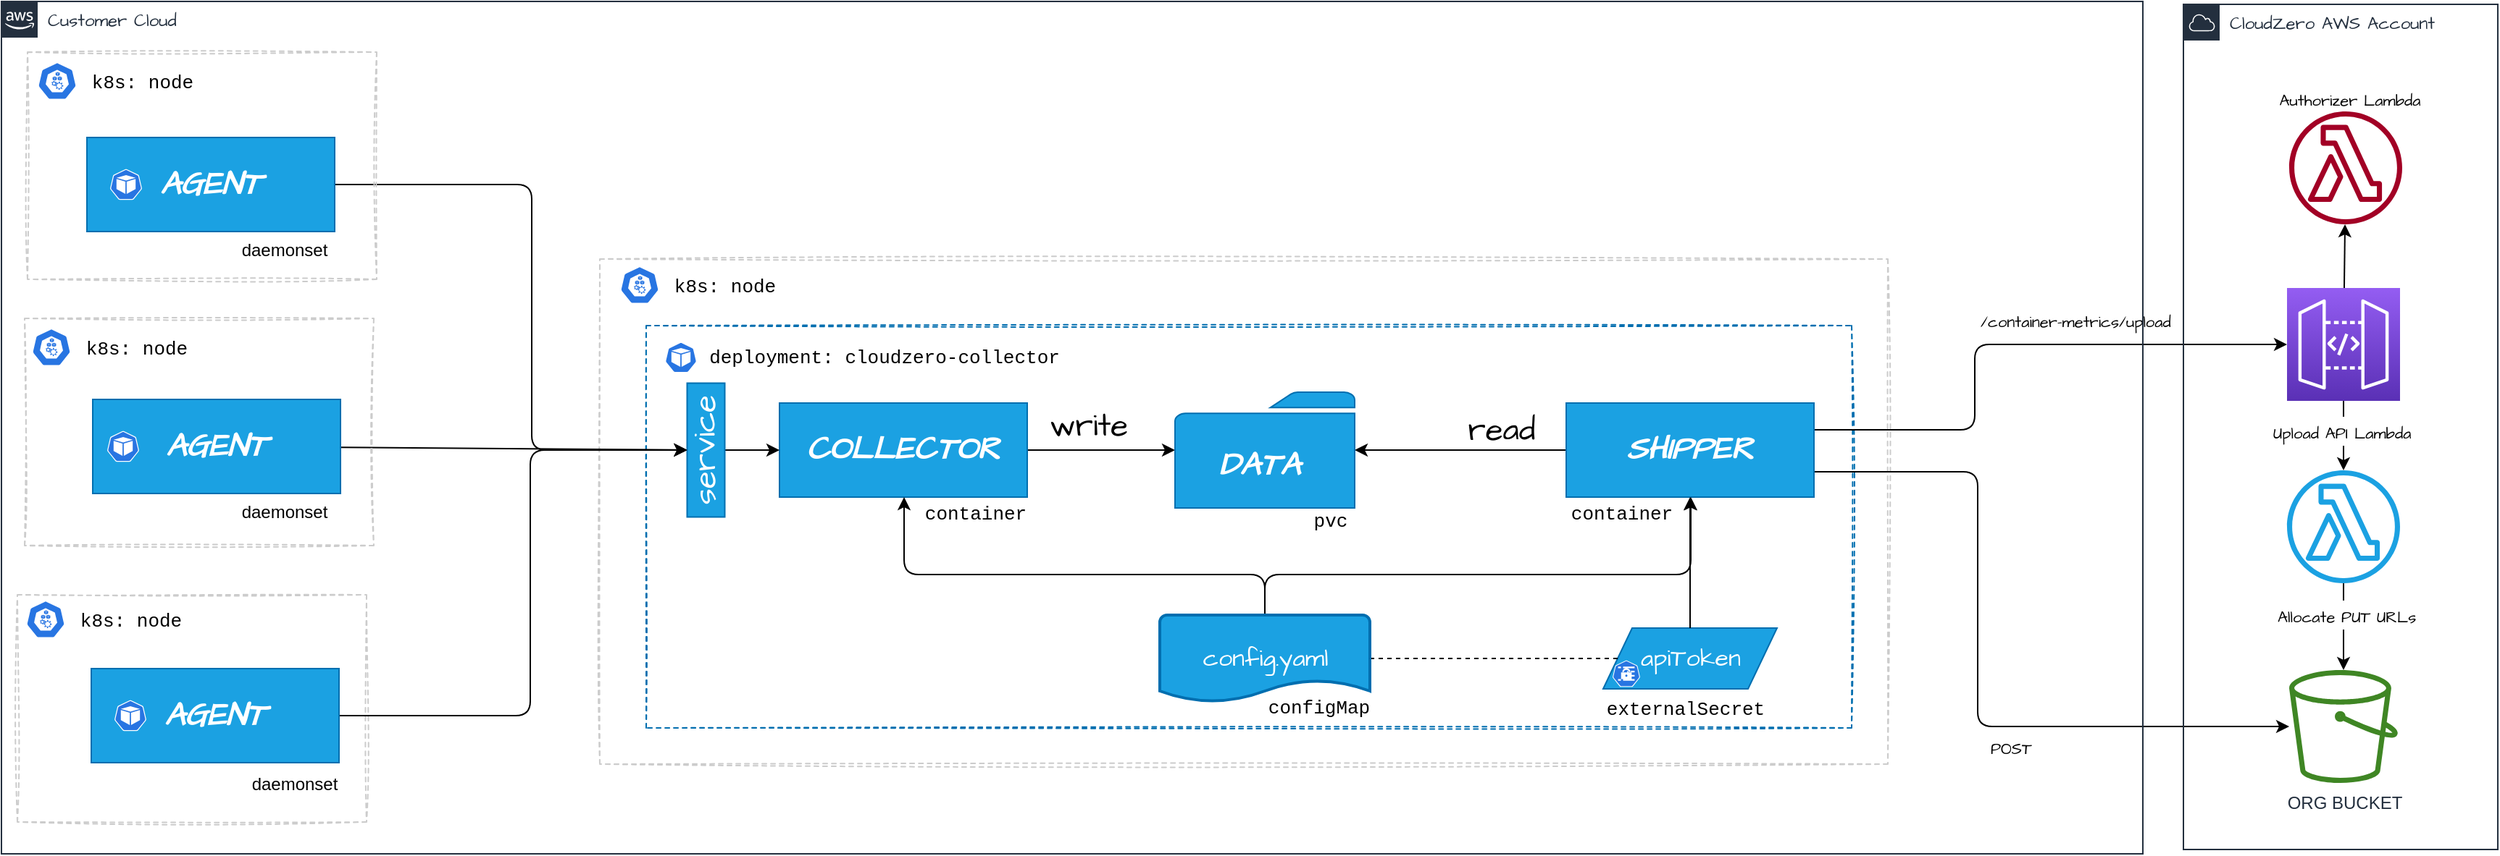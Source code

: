 <mxfile>
    <diagram id="WHtTDJSVfnH05FcJVf9x" name="overview">
        <mxGraphModel dx="3147" dy="1261" grid="0" gridSize="10" guides="1" tooltips="1" connect="1" arrows="1" fold="1" page="0" pageScale="1" pageWidth="850" pageHeight="1100" math="0" shadow="0">
            <root>
                <mxCell id="0"/>
                <mxCell id="1" parent="0"/>
                <mxCell id="Z4uITRpyTshSHfYGFrMf-58" value="" style="rounded=0;whiteSpace=wrap;html=1;sketch=1;dashed=1;strokeColor=#006EAF;fillColor=none;fontColor=#ffffff;" vertex="1" parent="1">
                    <mxGeometry x="-625" y="369" width="832" height="278" as="geometry"/>
                </mxCell>
                <mxCell id="Z4uITRpyTshSHfYGFrMf-50" value="" style="rounded=0;whiteSpace=wrap;html=1;sketch=1;dashed=1;strokeColor=#CCCCCC;fillColor=none;" vertex="1" parent="1">
                    <mxGeometry x="-1059" y="555" width="241" height="157" as="geometry"/>
                </mxCell>
                <mxCell id="rMj7Xm5Ce88Mk3VK5p0u-22" value="" style="rounded=0;whiteSpace=wrap;html=1;sketch=1;dashed=1;strokeColor=#CCCCCC;fillColor=none;" parent="1" vertex="1">
                    <mxGeometry x="-657" y="323" width="889" height="349" as="geometry"/>
                </mxCell>
                <mxCell id="rMj7Xm5Ce88Mk3VK5p0u-4" value="ORG BUCKET" style="outlineConnect=0;fontColor=#232F3E;gradientColor=none;fillColor=#3F8624;strokeColor=none;dashed=0;verticalLabelPosition=bottom;verticalAlign=top;align=center;html=1;fontSize=12;fontStyle=0;aspect=fixed;pointerEvents=1;shape=mxgraph.aws4.bucket;" parent="1" vertex="1">
                    <mxGeometry x="509" y="607" width="75" height="78" as="geometry"/>
                </mxCell>
                <mxCell id="rMj7Xm5Ce88Mk3VK5p0u-7" style="edgeStyle=none;html=1;" parent="1" source="Z4uITRpyTshSHfYGFrMf-32" target="10" edge="1">
                    <mxGeometry relative="1" as="geometry">
                        <mxPoint x="-509.852" y="697" as="sourcePoint"/>
                        <mxPoint x="-581" y="455" as="targetPoint"/>
                    </mxGeometry>
                </mxCell>
                <mxCell id="20" value="" style="edgeStyle=none;html=1;" parent="1" source="rMj7Xm5Ce88Mk3VK5p0u-14" target="15" edge="1">
                    <mxGeometry x="-0.46" y="15" relative="1" as="geometry">
                        <mxPoint x="-96" y="404.846" as="targetPoint"/>
                        <mxPoint as="offset"/>
                    </mxGeometry>
                </mxCell>
                <mxCell id="rMj7Xm5Ce88Mk3VK5p0u-14" value="&lt;span style=&quot;font-family: &amp;quot;Architects Daughter&amp;quot;; font-size: 22px; font-style: italic; font-weight: 700;&quot;&gt;COLLECTOR&lt;/span&gt;" style="rounded=0;whiteSpace=wrap;html=1;fillColor=#1ba1e2;strokeColor=#006EAF;fontColor=#ffffff;" parent="1" vertex="1">
                    <mxGeometry x="-533" y="422.5" width="171" height="65" as="geometry"/>
                </mxCell>
                <mxCell id="rMj7Xm5Ce88Mk3VK5p0u-13" value="" style="sketch=0;html=1;dashed=0;whitespace=wrap;fillColor=#2875E2;strokeColor=#ffffff;points=[[0.005,0.63,0],[0.1,0.2,0],[0.9,0.2,0],[0.5,0,0],[0.995,0.63,0],[0.72,0.99,0],[0.5,1,0],[0.28,0.99,0]];verticalLabelPosition=bottom;align=center;verticalAlign=top;shape=mxgraph.kubernetes.icon;prIcon=pod" parent="1" vertex="1">
                    <mxGeometry x="-612" y="379" width="22" height="24" as="geometry"/>
                </mxCell>
                <mxCell id="19" value="" style="edgeStyle=none;html=1;" parent="1" source="Z4uITRpyTshSHfYGFrMf-30" target="15" edge="1">
                    <mxGeometry relative="1" as="geometry">
                        <mxPoint x="215" y="597.355" as="sourcePoint"/>
                    </mxGeometry>
                </mxCell>
                <mxCell id="24" value="" style="edgeStyle=orthogonalEdgeStyle;html=1;" parent="1" source="NM7dX4Zz71BjnhUdA4Gc-48" target="rMj7Xm5Ce88Mk3VK5p0u-4" edge="1">
                    <mxGeometry x="-0.755" y="128" relative="1" as="geometry">
                        <mxPoint as="offset"/>
                        <mxPoint x="546.5" y="419" as="sourcePoint"/>
                    </mxGeometry>
                </mxCell>
                <mxCell id="Z4uITRpyTshSHfYGFrMf-26" style="edgeStyle=none;html=1;fontSize=22;fontColor=#FFFFFF;" edge="1" parent="1" source="10" target="rMj7Xm5Ce88Mk3VK5p0u-14">
                    <mxGeometry relative="1" as="geometry"/>
                </mxCell>
                <mxCell id="10" value="service" style="rounded=0;whiteSpace=wrap;html=1;fillColor=#1ba1e2;strokeColor=#006EAF;rotation=-90;fontFamily=Architects Daughter;fontSource=https%3A%2F%2Ffonts.googleapis.com%2Fcss%3Ffamily%3DArchitects%2BDaughter;fontColor=#ffffff;fontSize=22;" parent="1" vertex="1">
                    <mxGeometry x="-630" y="442" width="92.5" height="26" as="geometry"/>
                </mxCell>
                <mxCell id="Z4uITRpyTshSHfYGFrMf-28" value="" style="group" vertex="1" connectable="0" parent="1">
                    <mxGeometry x="-260" y="415" width="124" height="80" as="geometry"/>
                </mxCell>
                <mxCell id="15" value="" style="sketch=0;pointerEvents=1;shadow=0;dashed=0;html=1;strokeColor=#006EAF;labelPosition=center;verticalLabelPosition=bottom;verticalAlign=top;outlineConnect=0;align=center;shape=mxgraph.office.concepts.folder;fillColor=#1ba1e2;fontColor=#ffffff;" parent="Z4uITRpyTshSHfYGFrMf-28" vertex="1">
                    <mxGeometry width="124" height="80" as="geometry"/>
                </mxCell>
                <mxCell id="16" value="&lt;font face=&quot;Architects Daughter&quot;&gt;&lt;span style=&quot;font-size: 22px;&quot;&gt;DATA&lt;/span&gt;&lt;/font&gt;" style="text;html=1;align=center;verticalAlign=middle;resizable=0;points=[];autosize=1;fontStyle=3;fontColor=#FFFFFF;" parent="Z4uITRpyTshSHfYGFrMf-28" vertex="1">
                    <mxGeometry x="21" y="32" width="74" height="38" as="geometry"/>
                </mxCell>
                <mxCell id="Z4uITRpyTshSHfYGFrMf-29" value="write" style="text;html=1;align=center;verticalAlign=middle;resizable=0;points=[];autosize=1;strokeColor=none;fillColor=none;fontSize=22;fontColor=default;sketch=0;fontFamily=Architects Daughter;fontSource=https%3A%2F%2Ffonts.googleapis.com%2Fcss%3Ffamily%3DArchitects%2BDaughter;" vertex="1" parent="1">
                    <mxGeometry x="-356" y="420" width="72" height="38" as="geometry"/>
                </mxCell>
                <mxCell id="NM7dX4Zz71BjnhUdA4Gc-43" style="edgeStyle=orthogonalEdgeStyle;html=1;fontFamily=Architects Daughter;fontSource=https%3A%2F%2Ffonts.googleapis.com%2Fcss%3Ffamily%3DArchitects%2BDaughter;fontSize=17;fontColor=#FFFFFF;endArrow=classic;endFill=1;" edge="1" parent="1" source="Z4uITRpyTshSHfYGFrMf-30" target="NM7dX4Zz71BjnhUdA4Gc-49">
                    <mxGeometry relative="1" as="geometry">
                        <mxPoint x="467" y="191" as="targetPoint"/>
                        <Array as="points">
                            <mxPoint x="292" y="441"/>
                            <mxPoint x="292" y="382"/>
                        </Array>
                    </mxGeometry>
                </mxCell>
                <mxCell id="NM7dX4Zz71BjnhUdA4Gc-44" style="edgeStyle=orthogonalEdgeStyle;html=1;fontFamily=Architects Daughter;fontSource=https%3A%2F%2Ffonts.googleapis.com%2Fcss%3Ffamily%3DArchitects%2BDaughter;fontSize=17;fontColor=#FFFFFF;endArrow=classic;endFill=1;" edge="1" parent="1" source="Z4uITRpyTshSHfYGFrMf-30" target="rMj7Xm5Ce88Mk3VK5p0u-4">
                    <mxGeometry relative="1" as="geometry">
                        <Array as="points">
                            <mxPoint x="294" y="470"/>
                            <mxPoint x="294" y="646"/>
                        </Array>
                    </mxGeometry>
                </mxCell>
                <mxCell id="Z4uITRpyTshSHfYGFrMf-30" value="&lt;span style=&quot;font-family: &amp;quot;Architects Daughter&amp;quot;; font-size: 22px; font-style: italic; font-weight: 700;&quot;&gt;SHIPPER&lt;/span&gt;" style="rounded=0;whiteSpace=wrap;html=1;fillColor=#1ba1e2;strokeColor=#006EAF;fontColor=#ffffff;" vertex="1" parent="1">
                    <mxGeometry x="10" y="422.5" width="171" height="65" as="geometry"/>
                </mxCell>
                <mxCell id="Z4uITRpyTshSHfYGFrMf-31" value="read" style="text;html=1;align=center;verticalAlign=middle;resizable=0;points=[];autosize=1;strokeColor=none;fillColor=none;fontSize=22;fontColor=default;sketch=0;fontFamily=Architects Daughter;fontSource=https%3A%2F%2Ffonts.googleapis.com%2Fcss%3Ffamily%3DArchitects%2BDaughter;" vertex="1" parent="1">
                    <mxGeometry x="-68" y="422.5" width="65" height="38" as="geometry"/>
                </mxCell>
                <mxCell id="Z4uITRpyTshSHfYGFrMf-41" style="edgeStyle=orthogonalEdgeStyle;html=1;fontFamily=Architects Daughter;fontSource=https%3A%2F%2Ffonts.googleapis.com%2Fcss%3Ffamily%3DArchitects%2BDaughter;fontSize=22;fontColor=default;" edge="1" parent="1" source="Z4uITRpyTshSHfYGFrMf-39" target="10">
                    <mxGeometry relative="1" as="geometry">
                        <Array as="points">
                            <mxPoint x="-705" y="638"/>
                            <mxPoint x="-705" y="455"/>
                        </Array>
                    </mxGeometry>
                </mxCell>
                <mxCell id="Z4uITRpyTshSHfYGFrMf-42" style="edgeStyle=orthogonalEdgeStyle;html=1;fontFamily=Architects Daughter;fontSource=https%3A%2F%2Ffonts.googleapis.com%2Fcss%3Ffamily%3DArchitects%2BDaughter;fontSize=22;fontColor=default;" edge="1" parent="1" source="Z4uITRpyTshSHfYGFrMf-36" target="10">
                    <mxGeometry relative="1" as="geometry">
                        <Array as="points">
                            <mxPoint x="-704" y="272"/>
                            <mxPoint x="-704" y="455"/>
                        </Array>
                    </mxGeometry>
                </mxCell>
                <mxCell id="rMj7Xm5Ce88Mk3VK5p0u-16" value="" style="rounded=0;whiteSpace=wrap;html=1;sketch=1;dashed=1;strokeColor=#CCCCCC;fillColor=none;" parent="1" vertex="1">
                    <mxGeometry x="-1052" y="180" width="241" height="157" as="geometry"/>
                </mxCell>
                <mxCell id="Z4uITRpyTshSHfYGFrMf-44" value="" style="group" vertex="1" connectable="0" parent="1">
                    <mxGeometry x="-1007" y="420" width="194" height="101" as="geometry"/>
                </mxCell>
                <mxCell id="Z4uITRpyTshSHfYGFrMf-49" value="" style="rounded=0;whiteSpace=wrap;html=1;sketch=1;dashed=1;strokeColor=#CCCCCC;fillColor=none;" vertex="1" parent="Z4uITRpyTshSHfYGFrMf-44">
                    <mxGeometry x="-47" y="-56" width="241" height="157" as="geometry"/>
                </mxCell>
                <mxCell id="rMj7Xm5Ce88Mk3VK5p0u-21" value="daemonset" style="text;html=1;align=center;verticalAlign=middle;resizable=0;points=[];autosize=1;strokeColor=none;fillColor=none;dashed=1;sketch=1;" parent="Z4uITRpyTshSHfYGFrMf-44" vertex="1">
                    <mxGeometry x="93" y="65" width="77" height="26" as="geometry"/>
                </mxCell>
                <mxCell id="Z4uITRpyTshSHfYGFrMf-32" value="&lt;font face=&quot;Architects Daughter&quot;&gt;&lt;span style=&quot;font-size: 22px;&quot;&gt;&lt;b&gt;&lt;i&gt;AGENT&lt;/i&gt;&lt;/b&gt;&lt;/span&gt;&lt;/font&gt;" style="rounded=0;whiteSpace=wrap;html=1;fillColor=#1ba1e2;strokeColor=#006EAF;fontColor=#ffffff;" vertex="1" parent="Z4uITRpyTshSHfYGFrMf-44">
                    <mxGeometry width="171" height="65" as="geometry"/>
                </mxCell>
                <mxCell id="Z4uITRpyTshSHfYGFrMf-54" value="" style="sketch=0;html=1;dashed=0;whitespace=wrap;fillColor=#2875E2;strokeColor=#ffffff;points=[[0.005,0.63,0],[0.1,0.2,0],[0.9,0.2,0],[0.5,0,0],[0.995,0.63,0],[0.72,0.99,0],[0.5,1,0],[0.28,0.99,0]];verticalLabelPosition=bottom;align=center;verticalAlign=top;shape=mxgraph.kubernetes.icon;prIcon=node" vertex="1" parent="Z4uITRpyTshSHfYGFrMf-44">
                    <mxGeometry x="-43" y="-49" width="29" height="26" as="geometry"/>
                </mxCell>
                <mxCell id="Z4uITRpyTshSHfYGFrMf-55" value="&lt;font style=&quot;font-size: 13px;&quot;&gt;k8s: node&lt;/font&gt;" style="text;html=1;align=center;verticalAlign=middle;resizable=0;points=[];autosize=1;strokeColor=none;fillColor=none;fontColor=#000000;fontStyle=0;fontFamily=Courier New;" vertex="1" parent="Z4uITRpyTshSHfYGFrMf-44">
                    <mxGeometry x="-14" y="-49" width="88" height="28" as="geometry"/>
                </mxCell>
                <mxCell id="Z4uITRpyTshSHfYGFrMf-65" value="" style="sketch=0;html=1;dashed=0;whitespace=wrap;fillColor=#2875E2;strokeColor=#ffffff;points=[[0.005,0.63,0],[0.1,0.2,0],[0.9,0.2,0],[0.5,0,0],[0.995,0.63,0],[0.72,0.99,0],[0.5,1,0],[0.28,0.99,0]];verticalLabelPosition=bottom;align=center;verticalAlign=top;shape=mxgraph.kubernetes.icon;prIcon=pod" vertex="1" parent="Z4uITRpyTshSHfYGFrMf-44">
                    <mxGeometry x="10" y="20.5" width="22" height="24" as="geometry"/>
                </mxCell>
                <mxCell id="Z4uITRpyTshSHfYGFrMf-47" value="" style="group" vertex="1" connectable="0" parent="1">
                    <mxGeometry x="-1011" y="239" width="174" height="91" as="geometry"/>
                </mxCell>
                <mxCell id="Z4uITRpyTshSHfYGFrMf-35" value="" style="group" vertex="1" connectable="0" parent="Z4uITRpyTshSHfYGFrMf-47">
                    <mxGeometry width="171" height="65" as="geometry"/>
                </mxCell>
                <mxCell id="Z4uITRpyTshSHfYGFrMf-36" value="&lt;font face=&quot;Architects Daughter&quot;&gt;&lt;span style=&quot;font-size: 22px;&quot;&gt;&lt;b&gt;&lt;i&gt;AGENT&lt;/i&gt;&lt;/b&gt;&lt;/span&gt;&lt;/font&gt;" style="rounded=0;whiteSpace=wrap;html=1;fillColor=#1ba1e2;strokeColor=#006EAF;fontColor=#ffffff;" vertex="1" parent="Z4uITRpyTshSHfYGFrMf-35">
                    <mxGeometry width="171" height="65" as="geometry"/>
                </mxCell>
                <mxCell id="Z4uITRpyTshSHfYGFrMf-64" value="" style="sketch=0;html=1;dashed=0;whitespace=wrap;fillColor=#2875E2;strokeColor=#ffffff;points=[[0.005,0.63,0],[0.1,0.2,0],[0.9,0.2,0],[0.5,0,0],[0.995,0.63,0],[0.72,0.99,0],[0.5,1,0],[0.28,0.99,0]];verticalLabelPosition=bottom;align=center;verticalAlign=top;shape=mxgraph.kubernetes.icon;prIcon=pod" vertex="1" parent="Z4uITRpyTshSHfYGFrMf-35">
                    <mxGeometry x="16" y="20.5" width="22" height="24" as="geometry"/>
                </mxCell>
                <mxCell id="Z4uITRpyTshSHfYGFrMf-46" value="daemonset" style="text;html=1;align=center;verticalAlign=middle;resizable=0;points=[];autosize=1;strokeColor=none;fillColor=none;dashed=1;sketch=1;" vertex="1" parent="Z4uITRpyTshSHfYGFrMf-47">
                    <mxGeometry x="97" y="65" width="77" height="26" as="geometry"/>
                </mxCell>
                <mxCell id="Z4uITRpyTshSHfYGFrMf-52" value="" style="sketch=0;html=1;dashed=0;whitespace=wrap;fillColor=#2875E2;strokeColor=#ffffff;points=[[0.005,0.63,0],[0.1,0.2,0],[0.9,0.2,0],[0.5,0,0],[0.995,0.63,0],[0.72,0.99,0],[0.5,1,0],[0.28,0.99,0]];verticalLabelPosition=bottom;align=center;verticalAlign=top;shape=mxgraph.kubernetes.icon;prIcon=node" vertex="1" parent="1">
                    <mxGeometry x="-1046" y="187" width="29" height="26" as="geometry"/>
                </mxCell>
                <mxCell id="Z4uITRpyTshSHfYGFrMf-53" value="&lt;font style=&quot;font-size: 13px;&quot;&gt;k8s: node&lt;/font&gt;" style="text;html=1;align=center;verticalAlign=middle;resizable=0;points=[];autosize=1;strokeColor=none;fillColor=none;fontColor=#000000;fontStyle=0;fontFamily=Courier New;" vertex="1" parent="1">
                    <mxGeometry x="-1017" y="187" width="88" height="28" as="geometry"/>
                </mxCell>
                <mxCell id="Z4uITRpyTshSHfYGFrMf-59" value="" style="sketch=0;html=1;dashed=0;whitespace=wrap;fillColor=#2875E2;strokeColor=#ffffff;points=[[0.005,0.63,0],[0.1,0.2,0],[0.9,0.2,0],[0.5,0,0],[0.995,0.63,0],[0.72,0.99,0],[0.5,1,0],[0.28,0.99,0]];verticalLabelPosition=bottom;align=center;verticalAlign=top;shape=mxgraph.kubernetes.icon;prIcon=node" vertex="1" parent="1">
                    <mxGeometry x="-644" y="328" width="29" height="26" as="geometry"/>
                </mxCell>
                <mxCell id="Z4uITRpyTshSHfYGFrMf-60" value="&lt;font style=&quot;font-size: 13px;&quot;&gt;k8s: node&lt;/font&gt;" style="text;html=1;align=center;verticalAlign=middle;resizable=0;points=[];autosize=1;strokeColor=none;fillColor=none;fontColor=#000000;fontStyle=0;fontFamily=Courier New;" vertex="1" parent="1">
                    <mxGeometry x="-615" y="328" width="88" height="28" as="geometry"/>
                </mxCell>
                <mxCell id="Z4uITRpyTshSHfYGFrMf-62" value="&lt;span style=&quot;font-size: 13px;&quot;&gt;deployment: cloudzero-collector&lt;/span&gt;" style="text;html=1;align=center;verticalAlign=middle;resizable=0;points=[];autosize=1;strokeColor=none;fillColor=none;fontColor=#000000;fontStyle=0;fontFamily=Courier New;" vertex="1" parent="1">
                    <mxGeometry x="-591" y="377" width="260" height="28" as="geometry"/>
                </mxCell>
                <mxCell id="Z4uITRpyTshSHfYGFrMf-43" value="" style="group" vertex="1" connectable="0" parent="1">
                    <mxGeometry x="-1008" y="606" width="171" height="65" as="geometry"/>
                </mxCell>
                <mxCell id="Z4uITRpyTshSHfYGFrMf-39" value="&lt;font face=&quot;Architects Daughter&quot;&gt;&lt;span style=&quot;font-size: 22px;&quot;&gt;&lt;b&gt;&lt;i&gt;AGENT&lt;/i&gt;&lt;/b&gt;&lt;/span&gt;&lt;/font&gt;" style="rounded=0;whiteSpace=wrap;html=1;fillColor=#1ba1e2;strokeColor=#006EAF;fontColor=#ffffff;" vertex="1" parent="Z4uITRpyTshSHfYGFrMf-43">
                    <mxGeometry width="171" height="65" as="geometry"/>
                </mxCell>
                <mxCell id="Z4uITRpyTshSHfYGFrMf-66" value="" style="sketch=0;html=1;dashed=0;whitespace=wrap;fillColor=#2875E2;strokeColor=#ffffff;points=[[0.005,0.63,0],[0.1,0.2,0],[0.9,0.2,0],[0.5,0,0],[0.995,0.63,0],[0.72,0.99,0],[0.5,1,0],[0.28,0.99,0]];verticalLabelPosition=bottom;align=center;verticalAlign=top;shape=mxgraph.kubernetes.icon;prIcon=pod" vertex="1" parent="Z4uITRpyTshSHfYGFrMf-43">
                    <mxGeometry x="16" y="20.5" width="22" height="24" as="geometry"/>
                </mxCell>
                <mxCell id="Z4uITRpyTshSHfYGFrMf-45" value="daemonset" style="text;html=1;align=center;verticalAlign=middle;resizable=0;points=[];autosize=1;strokeColor=none;fillColor=none;dashed=1;sketch=1;" vertex="1" parent="1">
                    <mxGeometry x="-907" y="673" width="77" height="26" as="geometry"/>
                </mxCell>
                <mxCell id="Z4uITRpyTshSHfYGFrMf-56" value="" style="sketch=0;html=1;dashed=0;whitespace=wrap;fillColor=#2875E2;strokeColor=#ffffff;points=[[0.005,0.63,0],[0.1,0.2,0],[0.9,0.2,0],[0.5,0,0],[0.995,0.63,0],[0.72,0.99,0],[0.5,1,0],[0.28,0.99,0]];verticalLabelPosition=bottom;align=center;verticalAlign=top;shape=mxgraph.kubernetes.icon;prIcon=node" vertex="1" parent="1">
                    <mxGeometry x="-1054" y="559" width="29" height="26" as="geometry"/>
                </mxCell>
                <mxCell id="Z4uITRpyTshSHfYGFrMf-57" value="&lt;font style=&quot;font-size: 13px;&quot;&gt;k8s: node&lt;/font&gt;" style="text;html=1;align=center;verticalAlign=middle;resizable=0;points=[];autosize=1;strokeColor=none;fillColor=none;fontColor=#000000;fontStyle=0;fontFamily=Courier New;" vertex="1" parent="1">
                    <mxGeometry x="-1025" y="559" width="88" height="28" as="geometry"/>
                </mxCell>
                <mxCell id="Z4uITRpyTshSHfYGFrMf-67" value="&lt;span style=&quot;font-size: 13px;&quot;&gt;pvc&lt;/span&gt;" style="text;html=1;align=center;verticalAlign=middle;resizable=0;points=[];autosize=1;strokeColor=none;fillColor=none;fontColor=#000000;fontStyle=0;fontFamily=Courier New;" vertex="1" parent="1">
                    <mxGeometry x="-174" y="490" width="41" height="28" as="geometry"/>
                </mxCell>
                <mxCell id="Z4uITRpyTshSHfYGFrMf-68" value="&lt;span style=&quot;font-size: 13px;&quot;&gt;container&lt;/span&gt;" style="text;html=1;align=center;verticalAlign=middle;resizable=0;points=[];autosize=1;strokeColor=none;fillColor=none;fontColor=#000000;fontStyle=0;fontFamily=Courier New;" vertex="1" parent="1">
                    <mxGeometry x="-442" y="485" width="88" height="28" as="geometry"/>
                </mxCell>
                <mxCell id="Z4uITRpyTshSHfYGFrMf-69" value="&lt;span style=&quot;font-size: 13px;&quot;&gt;container&lt;/span&gt;" style="text;html=1;align=center;verticalAlign=middle;resizable=0;points=[];autosize=1;strokeColor=none;fillColor=none;fontColor=#000000;fontStyle=0;fontFamily=Courier New;" vertex="1" parent="1">
                    <mxGeometry x="4" y="485" width="88" height="28" as="geometry"/>
                </mxCell>
                <mxCell id="NM7dX4Zz71BjnhUdA4Gc-33" value="" style="group" vertex="1" connectable="0" parent="1">
                    <mxGeometry x="35.5" y="578" width="120" height="45" as="geometry"/>
                </mxCell>
                <mxCell id="NM7dX4Zz71BjnhUdA4Gc-30" value="&lt;meta charset=&quot;utf-8&quot; style=&quot;font-size: 17px;&quot;&gt;&lt;span style=&quot;font-family: &amp;quot;Architects Daughter&amp;quot;; font-size: 17px; font-style: normal; font-variant-ligatures: normal; font-variant-caps: normal; font-weight: 400; letter-spacing: normal; orphans: 2; text-align: center; text-indent: 0px; text-transform: none; widows: 2; word-spacing: 0px; -webkit-text-stroke-width: 0px; text-decoration-thickness: initial; text-decoration-style: initial; text-decoration-color: initial; float: none; display: inline !important;&quot;&gt;apiToken&lt;/span&gt;" style="shape=parallelogram;perimeter=parallelogramPerimeter;whiteSpace=wrap;html=1;fixedSize=1;fontFamily=Architects Daughter;fontSource=https%3A%2F%2Ffonts.googleapis.com%2Fcss%3Ffamily%3DArchitects%2BDaughter;fontSize=17;fillColor=#1ba1e2;fontColor=#FFFFFF;strokeColor=#006EAF;labelBackgroundColor=none;" vertex="1" parent="NM7dX4Zz71BjnhUdA4Gc-33">
                    <mxGeometry width="120" height="42" as="geometry"/>
                </mxCell>
                <mxCell id="NM7dX4Zz71BjnhUdA4Gc-32" value="" style="sketch=0;html=1;dashed=0;whitespace=wrap;fillColor=#2875E2;strokeColor=#ffffff;points=[[0.005,0.63,0],[0.1,0.2,0],[0.9,0.2,0],[0.5,0,0],[0.995,0.63,0],[0.72,0.99,0],[0.5,1,0],[0.28,0.99,0]];verticalLabelPosition=bottom;align=center;verticalAlign=top;shape=mxgraph.kubernetes.icon;prIcon=secret;fontFamily=Architects Daughter;fontSource=https%3A%2F%2Ffonts.googleapis.com%2Fcss%3Ffamily%3DArchitects%2BDaughter;fontSize=14;" vertex="1" parent="NM7dX4Zz71BjnhUdA4Gc-33">
                    <mxGeometry x="6.5" y="18" width="19" height="27" as="geometry"/>
                </mxCell>
                <mxCell id="NM7dX4Zz71BjnhUdA4Gc-34" style="edgeStyle=orthogonalEdgeStyle;html=1;fontFamily=Architects Daughter;fontSource=https%3A%2F%2Ffonts.googleapis.com%2Fcss%3Ffamily%3DArchitects%2BDaughter;fontSize=17;fontColor=#FFFFFF;" edge="1" parent="1" source="NM7dX4Zz71BjnhUdA4Gc-30" target="Z4uITRpyTshSHfYGFrMf-30">
                    <mxGeometry relative="1" as="geometry"/>
                </mxCell>
                <mxCell id="NM7dX4Zz71BjnhUdA4Gc-36" style="edgeStyle=orthogonalEdgeStyle;html=1;fontFamily=Architects Daughter;fontSource=https%3A%2F%2Ffonts.googleapis.com%2Fcss%3Ffamily%3DArchitects%2BDaughter;fontSize=17;fontColor=#FFFFFF;" edge="1" parent="1" source="NM7dX4Zz71BjnhUdA4Gc-35" target="Z4uITRpyTshSHfYGFrMf-30">
                    <mxGeometry relative="1" as="geometry">
                        <Array as="points">
                            <mxPoint x="-198" y="541"/>
                            <mxPoint x="96" y="541"/>
                        </Array>
                    </mxGeometry>
                </mxCell>
                <mxCell id="NM7dX4Zz71BjnhUdA4Gc-37" style="edgeStyle=orthogonalEdgeStyle;html=1;fontFamily=Architects Daughter;fontSource=https%3A%2F%2Ffonts.googleapis.com%2Fcss%3Ffamily%3DArchitects%2BDaughter;fontSize=17;fontColor=#FFFFFF;" edge="1" parent="1" source="NM7dX4Zz71BjnhUdA4Gc-35" target="rMj7Xm5Ce88Mk3VK5p0u-14">
                    <mxGeometry relative="1" as="geometry">
                        <Array as="points">
                            <mxPoint x="-198" y="541"/>
                            <mxPoint x="-447" y="541"/>
                        </Array>
                    </mxGeometry>
                </mxCell>
                <mxCell id="NM7dX4Zz71BjnhUdA4Gc-38" style="edgeStyle=orthogonalEdgeStyle;html=1;fontFamily=Architects Daughter;fontSource=https%3A%2F%2Ffonts.googleapis.com%2Fcss%3Ffamily%3DArchitects%2BDaughter;fontSize=17;fontColor=#FFFFFF;endArrow=none;endFill=0;dashed=1;" edge="1" parent="1" source="NM7dX4Zz71BjnhUdA4Gc-35" target="NM7dX4Zz71BjnhUdA4Gc-30">
                    <mxGeometry relative="1" as="geometry"/>
                </mxCell>
                <mxCell id="NM7dX4Zz71BjnhUdA4Gc-35" value="config.yaml" style="strokeWidth=2;html=1;shape=mxgraph.flowchart.document2;whiteSpace=wrap;size=0.25;labelBackgroundColor=none;sketch=0;fontFamily=Architects Daughter;fontSource=https%3A%2F%2Ffonts.googleapis.com%2Fcss%3Ffamily%3DArchitects%2BDaughter;fontSize=17;fontColor=#ffffff;fillColor=#1ba1e2;strokeColor=#006EAF;" vertex="1" parent="1">
                    <mxGeometry x="-270.5" y="569" width="145" height="60" as="geometry"/>
                </mxCell>
                <mxCell id="NM7dX4Zz71BjnhUdA4Gc-39" value="&lt;span style=&quot;font-size: 13px;&quot;&gt;configMap&lt;/span&gt;" style="text;html=1;align=center;verticalAlign=middle;resizable=0;points=[];autosize=1;strokeColor=none;fillColor=none;fontColor=#000000;fontStyle=0;fontFamily=Courier New;" vertex="1" parent="1">
                    <mxGeometry x="-205" y="619" width="88" height="28" as="geometry"/>
                </mxCell>
                <mxCell id="NM7dX4Zz71BjnhUdA4Gc-40" value="&lt;span style=&quot;font-size: 13px;&quot;&gt;externalSecret&lt;/span&gt;" style="text;html=1;align=center;verticalAlign=middle;resizable=0;points=[];autosize=1;strokeColor=none;fillColor=none;fontColor=#000000;fontStyle=0;fontFamily=Courier New;" vertex="1" parent="1">
                    <mxGeometry x="28.5" y="619.5" width="127" height="28" as="geometry"/>
                </mxCell>
                <mxCell id="NM7dX4Zz71BjnhUdA4Gc-48" value="" style="sketch=0;outlineConnect=0;fontColor=#ffffff;fillColor=#1ba1e2;strokeColor=#006EAF;dashed=0;verticalLabelPosition=bottom;verticalAlign=top;align=center;html=1;fontSize=12;fontStyle=0;aspect=fixed;pointerEvents=1;shape=mxgraph.aws4.lambda_function;labelBackgroundColor=none;fontFamily=Architects Daughter;fontSource=https%3A%2F%2Ffonts.googleapis.com%2Fcss%3Ffamily%3DArchitects%2BDaughter;" vertex="1" parent="1">
                    <mxGeometry x="507.5" y="469" width="78" height="78" as="geometry"/>
                </mxCell>
                <mxCell id="NM7dX4Zz71BjnhUdA4Gc-51" style="html=1;fontFamily=Architects Daughter;fontSource=https%3A%2F%2Ffonts.googleapis.com%2Fcss%3Ffamily%3DArchitects%2BDaughter;fontSize=17;fontColor=#FFFFFF;endArrow=classic;endFill=1;" edge="1" parent="1" source="NM7dX4Zz71BjnhUdA4Gc-49" target="NM7dX4Zz71BjnhUdA4Gc-50">
                    <mxGeometry relative="1" as="geometry"/>
                </mxCell>
                <mxCell id="NM7dX4Zz71BjnhUdA4Gc-52" style="edgeStyle=none;html=1;fontFamily=Architects Daughter;fontSource=https%3A%2F%2Ffonts.googleapis.com%2Fcss%3Ffamily%3DArchitects%2BDaughter;fontSize=17;fontColor=#FFFFFF;endArrow=classic;endFill=1;" edge="1" parent="1" source="NM7dX4Zz71BjnhUdA4Gc-49" target="NM7dX4Zz71BjnhUdA4Gc-48">
                    <mxGeometry relative="1" as="geometry"/>
                </mxCell>
                <mxCell id="NM7dX4Zz71BjnhUdA4Gc-49" value="" style="sketch=0;points=[[0,0,0],[0.25,0,0],[0.5,0,0],[0.75,0,0],[1,0,0],[0,1,0],[0.25,1,0],[0.5,1,0],[0.75,1,0],[1,1,0],[0,0.25,0],[0,0.5,0],[0,0.75,0],[1,0.25,0],[1,0.5,0],[1,0.75,0]];outlineConnect=0;fontColor=#232F3E;gradientColor=#945DF2;gradientDirection=north;fillColor=#5A30B5;strokeColor=#ffffff;dashed=0;verticalLabelPosition=bottom;verticalAlign=top;align=center;html=1;fontSize=12;fontStyle=0;aspect=fixed;shape=mxgraph.aws4.resourceIcon;resIcon=mxgraph.aws4.api_gateway;labelBackgroundColor=none;fontFamily=Architects Daughter;fontSource=https%3A%2F%2Ffonts.googleapis.com%2Fcss%3Ffamily%3DArchitects%2BDaughter;" vertex="1" parent="1">
                    <mxGeometry x="507.5" y="343" width="78" height="78" as="geometry"/>
                </mxCell>
                <mxCell id="NM7dX4Zz71BjnhUdA4Gc-50" value="" style="sketch=0;outlineConnect=0;fontColor=#ffffff;fillColor=#a20025;strokeColor=#6F0000;dashed=0;verticalLabelPosition=bottom;verticalAlign=top;align=center;html=1;fontSize=12;fontStyle=0;aspect=fixed;pointerEvents=1;shape=mxgraph.aws4.lambda_function;labelBackgroundColor=none;fontFamily=Architects Daughter;fontSource=https%3A%2F%2Ffonts.googleapis.com%2Fcss%3Ffamily%3DArchitects%2BDaughter;" vertex="1" parent="1">
                    <mxGeometry x="509" y="221" width="78" height="78" as="geometry"/>
                </mxCell>
                <mxCell id="NM7dX4Zz71BjnhUdA4Gc-53" value="&lt;span style=&quot;color: rgb(0, 0, 0); font-size: 11px; font-style: normal; font-variant-ligatures: normal; font-variant-caps: normal; font-weight: 400; letter-spacing: normal; orphans: 2; text-indent: 0px; text-transform: none; widows: 2; word-spacing: 0px; -webkit-text-stroke-width: 0px; text-decoration-thickness: initial; text-decoration-style: initial; text-decoration-color: initial; float: none; display: inline !important;&quot;&gt;Authorizer Lambda&lt;/span&gt;" style="text;whiteSpace=wrap;html=1;fontSize=17;fontFamily=Architects Daughter;fontColor=#FFFFFF;fontSource=https%3A%2F%2Ffonts.googleapis.com%2Fcss%3Ffamily%3DArchitects%2BDaughter;labelBackgroundColor=none;align=center;verticalAlign=middle;" vertex="1" parent="1">
                    <mxGeometry x="480.003" y="191.005" width="142" height="42" as="geometry"/>
                </mxCell>
                <mxCell id="NM7dX4Zz71BjnhUdA4Gc-54" value="&lt;span style=&quot;color: rgb(0, 0, 0); font-size: 11px; font-style: normal; font-variant-ligatures: normal; font-variant-caps: normal; font-weight: 400; letter-spacing: normal; orphans: 2; text-align: center; text-indent: 0px; text-transform: none; widows: 2; word-spacing: 0px; -webkit-text-stroke-width: 0px; text-decoration-thickness: initial; text-decoration-style: initial; text-decoration-color: initial; float: none; display: inline !important;&quot;&gt;Upload API Lambda&lt;/span&gt;" style="text;whiteSpace=wrap;html=1;fontSize=17;fontFamily=Architects Daughter;fontColor=#FFFFFF;fontSource=https%3A%2F%2Ffonts.googleapis.com%2Fcss%3Ffamily%3DArchitects%2BDaughter;labelBackgroundColor=default;" vertex="1" parent="1">
                    <mxGeometry x="496.003" y="425.005" width="142" height="42" as="geometry"/>
                </mxCell>
                <mxCell id="NM7dX4Zz71BjnhUdA4Gc-55" value="&lt;div style=&quot;text-align: center;&quot;&gt;&lt;span style=&quot;font-size: 11px;&quot;&gt;&lt;font color=&quot;#000000&quot;&gt;Allocate PUT URLs&lt;/font&gt;&lt;/span&gt;&lt;/div&gt;" style="text;whiteSpace=wrap;html=1;fontSize=17;fontFamily=Architects Daughter;fontColor=#FFFFFF;fontSource=https%3A%2F%2Ffonts.googleapis.com%2Fcss%3Ffamily%3DArchitects%2BDaughter;labelBackgroundColor=default;" vertex="1" parent="1">
                    <mxGeometry x="499.003" y="552.005" width="142" height="42" as="geometry"/>
                </mxCell>
                <mxCell id="NM7dX4Zz71BjnhUdA4Gc-56" value="CloudZero AWS Account" style="points=[[0,0],[0.25,0],[0.5,0],[0.75,0],[1,0],[1,0.25],[1,0.5],[1,0.75],[1,1],[0.75,1],[0.5,1],[0.25,1],[0,1],[0,0.75],[0,0.5],[0,0.25]];outlineConnect=0;gradientColor=none;html=1;whiteSpace=wrap;fontSize=12;fontStyle=0;container=1;pointerEvents=0;collapsible=0;recursiveResize=0;shape=mxgraph.aws4.group;grIcon=mxgraph.aws4.group_aws_cloud;strokeColor=#232F3E;fillColor=none;verticalAlign=top;align=left;spacingLeft=30;fontColor=#232F3E;dashed=0;labelBackgroundColor=none;sketch=0;fontFamily=Architects Daughter;fontSource=https%3A%2F%2Ffonts.googleapis.com%2Fcss%3Ffamily%3DArchitects%2BDaughter;" vertex="1" parent="1">
                    <mxGeometry x="436" y="147" width="217" height="584" as="geometry"/>
                </mxCell>
                <mxCell id="NM7dX4Zz71BjnhUdA4Gc-58" value="&lt;div style=&quot;text-align: center;&quot;&gt;&lt;span style=&quot;font-size: 11px;&quot;&gt;&lt;font color=&quot;#000000&quot;&gt;/container-metrics/upload&lt;/font&gt;&lt;/span&gt;&lt;/div&gt;" style="text;whiteSpace=wrap;html=1;fontSize=17;fontFamily=Architects Daughter;fontColor=#FFFFFF;fontSource=https%3A%2F%2Ffonts.googleapis.com%2Fcss%3Ffamily%3DArchitects%2BDaughter;labelBackgroundColor=default;" vertex="1" parent="1">
                    <mxGeometry x="294.003" y="348.005" width="142" height="42" as="geometry"/>
                </mxCell>
                <mxCell id="NM7dX4Zz71BjnhUdA4Gc-59" value="&lt;div style=&quot;text-align: center;&quot;&gt;&lt;span style=&quot;font-size: 11px;&quot;&gt;&lt;font color=&quot;#000000&quot;&gt;POST&lt;/font&gt;&lt;/span&gt;&lt;/div&gt;" style="text;whiteSpace=wrap;html=1;fontSize=17;fontFamily=Architects Daughter;fontColor=#FFFFFF;fontSource=https%3A%2F%2Ffonts.googleapis.com%2Fcss%3Ffamily%3DArchitects%2BDaughter;labelBackgroundColor=none;" vertex="1" parent="1">
                    <mxGeometry x="301.003" y="643.005" width="142" height="42" as="geometry"/>
                </mxCell>
                <mxCell id="NM7dX4Zz71BjnhUdA4Gc-61" value="Customer Cloud" style="points=[[0,0],[0.25,0],[0.5,0],[0.75,0],[1,0],[1,0.25],[1,0.5],[1,0.75],[1,1],[0.75,1],[0.5,1],[0.25,1],[0,1],[0,0.75],[0,0.5],[0,0.25]];outlineConnect=0;gradientColor=none;html=1;whiteSpace=wrap;fontSize=12;fontStyle=0;container=1;pointerEvents=0;collapsible=0;recursiveResize=0;shape=mxgraph.aws4.group;grIcon=mxgraph.aws4.group_aws_cloud_alt;strokeColor=#232F3E;fillColor=none;verticalAlign=top;align=left;spacingLeft=30;fontColor=#232F3E;dashed=0;labelBackgroundColor=none;sketch=0;fontFamily=Architects Daughter;fontSource=https%3A%2F%2Ffonts.googleapis.com%2Fcss%3Ffamily%3DArchitects%2BDaughter;" vertex="1" parent="1">
                    <mxGeometry x="-1070" y="145" width="1478" height="589" as="geometry"/>
                </mxCell>
            </root>
        </mxGraphModel>
    </diagram>
    <diagram id="FYoTzlr_L39hX0J2PqXk" name="Page-2">
        <mxGraphModel dx="3026" dy="1409" grid="1" gridSize="10" guides="1" tooltips="1" connect="1" arrows="1" fold="1" page="1" pageScale="1" pageWidth="850" pageHeight="1100" math="0" shadow="0">
            <root>
                <mxCell id="0"/>
                <mxCell id="1" parent="0"/>
                <mxCell id="FoJkXEYPXgPc2blL2yz_-1" value="" style="rounded=1;whiteSpace=wrap;html=1;fontFamily=Architects Daughter;fontSource=https%3A%2F%2Ffonts.googleapis.com%2Fcss%3Ffamily%3DArchitects%2BDaughter;fontSize=14;dashed=1;" vertex="1" parent="1">
                    <mxGeometry x="-612" y="309" width="229" height="452" as="geometry"/>
                </mxCell>
                <mxCell id="FoJkXEYPXgPc2blL2yz_-2" value="" style="rounded=0;whiteSpace=wrap;html=1;fontFamily=Courier New;fontSize=13;" vertex="1" parent="1">
                    <mxGeometry x="775" y="434" width="516" height="117" as="geometry"/>
                </mxCell>
                <mxCell id="FoJkXEYPXgPc2blL2yz_-3" value="" style="rounded=1;whiteSpace=wrap;html=1;fontFamily=Architects Daughter;fontSource=https%3A%2F%2Ffonts.googleapis.com%2Fcss%3Ffamily%3DArchitects%2BDaughter;fontSize=14;dashed=1;" vertex="1" parent="1">
                    <mxGeometry x="71.25" y="694" width="625.5" height="89" as="geometry"/>
                </mxCell>
                <mxCell id="FoJkXEYPXgPc2blL2yz_-4" value="" style="rounded=1;whiteSpace=wrap;html=1;fontFamily=Architects Daughter;fontSource=https%3A%2F%2Ffonts.googleapis.com%2Fcss%3Ffamily%3DArchitects%2BDaughter;fontSize=14;dashed=1;" vertex="1" parent="1">
                    <mxGeometry x="-113" y="153" width="357" height="89" as="geometry"/>
                </mxCell>
                <mxCell id="FoJkXEYPXgPc2blL2yz_-5" value="" style="rounded=1;whiteSpace=wrap;html=1;fontFamily=Architects Daughter;fontSource=https%3A%2F%2Ffonts.googleapis.com%2Fcss%3Ffamily%3DArchitects%2BDaughter;fontSize=14;dashed=1;" vertex="1" parent="1">
                    <mxGeometry x="-201" y="383.5" width="543" height="89" as="geometry"/>
                </mxCell>
                <mxCell id="FoJkXEYPXgPc2blL2yz_-6" value="External Secret&lt;br style=&quot;font-size: 14px;&quot;&gt;CRD" style="rounded=0;whiteSpace=wrap;html=1;fontFamily=Architects Daughter;fontSource=https%3A%2F%2Ffonts.googleapis.com%2Fcss%3Ffamily%3DArchitects%2BDaughter;fontStyle=1;fontSize=14;" vertex="1" parent="1">
                    <mxGeometry x="-89" y="171" width="120" height="60" as="geometry"/>
                </mxCell>
                <mxCell id="FoJkXEYPXgPc2blL2yz_-7" style="edgeStyle=none;html=1;entryX=0.5;entryY=0;entryDx=0;entryDy=0;fontFamily=Architects Daughter;fontSource=https%3A%2F%2Ffonts.googleapis.com%2Fcss%3Ffamily%3DArchitects%2BDaughter;fontSize=14;exitX=0.762;exitY=0.993;exitDx=0;exitDy=0;exitPerimeter=0;" edge="1" parent="1" source="FoJkXEYPXgPc2blL2yz_-4" target="FoJkXEYPXgPc2blL2yz_-10">
                    <mxGeometry relative="1" as="geometry">
                        <mxPoint x="162" y="252" as="sourcePoint"/>
                    </mxGeometry>
                </mxCell>
                <mxCell id="FoJkXEYPXgPc2blL2yz_-8" value="Secret Store&lt;br style=&quot;font-size: 14px;&quot;&gt;CRD" style="rounded=0;whiteSpace=wrap;html=1;fontFamily=Architects Daughter;fontSource=https%3A%2F%2Ffonts.googleapis.com%2Fcss%3Ffamily%3DArchitects%2BDaughter;fontStyle=1;fontSize=14;" vertex="1" parent="1">
                    <mxGeometry x="100" y="171" width="120" height="60" as="geometry"/>
                </mxCell>
                <mxCell id="FoJkXEYPXgPc2blL2yz_-9" value="External Secret&lt;br style=&quot;font-size: 14px;&quot;&gt;Resource" style="rounded=0;whiteSpace=wrap;html=1;fontFamily=Architects Daughter;fontSource=https%3A%2F%2Ffonts.googleapis.com%2Fcss%3Ffamily%3DArchitects%2BDaughter;fontStyle=1;fontSize=14;" vertex="1" parent="1">
                    <mxGeometry x="-89" y="282" width="120" height="60" as="geometry"/>
                </mxCell>
                <mxCell id="FoJkXEYPXgPc2blL2yz_-10" value="Secret Store&lt;br style=&quot;font-size: 14px;&quot;&gt;Resource" style="rounded=0;whiteSpace=wrap;html=1;fontFamily=Architects Daughter;fontSource=https%3A%2F%2Ffonts.googleapis.com%2Fcss%3Ffamily%3DArchitects%2BDaughter;fontStyle=1;fontSize=14;" vertex="1" parent="1">
                    <mxGeometry x="99" y="282" width="120" height="60" as="geometry"/>
                </mxCell>
                <mxCell id="FoJkXEYPXgPc2blL2yz_-11" value="external-secrets" style="rounded=0;whiteSpace=wrap;html=1;fontFamily=Architects Daughter;fontSource=https%3A%2F%2Ffonts.googleapis.com%2Fcss%3Ffamily%3DArchitects%2BDaughter;fontStyle=1;fontSize=14;" vertex="1" parent="1">
                    <mxGeometry x="-177.5" y="398" width="120" height="60" as="geometry"/>
                </mxCell>
                <mxCell id="FoJkXEYPXgPc2blL2yz_-12" value="external-secrets-cert-controller" style="rounded=0;whiteSpace=wrap;html=1;fontFamily=Architects Daughter;fontSource=https%3A%2F%2Ffonts.googleapis.com%2Fcss%3Ffamily%3DArchitects%2BDaughter;fontStyle=1;fontSize=14;" vertex="1" parent="1">
                    <mxGeometry x="11.5" y="398" width="120" height="60" as="geometry"/>
                </mxCell>
                <mxCell id="FoJkXEYPXgPc2blL2yz_-13" value="external-secrets-webhook" style="rounded=0;whiteSpace=wrap;html=1;fontFamily=Architects Daughter;fontSource=https%3A%2F%2Ffonts.googleapis.com%2Fcss%3Ffamily%3DArchitects%2BDaughter;fontStyle=1;fontSize=14;" vertex="1" parent="1">
                    <mxGeometry x="201" y="398" width="120" height="60" as="geometry"/>
                </mxCell>
                <mxCell id="FoJkXEYPXgPc2blL2yz_-14" value="Custom Resource Definitions" style="text;html=1;strokeColor=none;fillColor=none;align=center;verticalAlign=middle;whiteSpace=wrap;rounded=0;dashed=1;fontFamily=Architects Daughter;fontSource=https%3A%2F%2Ffonts.googleapis.com%2Fcss%3Ffamily%3DArchitects%2BDaughter;fontSize=14;" vertex="1" parent="1">
                    <mxGeometry x="-63.5" y="118" width="258" height="30" as="geometry"/>
                </mxCell>
                <mxCell id="FoJkXEYPXgPc2blL2yz_-15" value="Custom Controller" style="text;html=1;strokeColor=none;fillColor=none;align=center;verticalAlign=middle;whiteSpace=wrap;rounded=0;dashed=1;fontFamily=Architects Daughter;fontSource=https%3A%2F%2Ffonts.googleapis.com%2Fcss%3Ffamily%3DArchitects%2BDaughter;fontSize=14;" vertex="1" parent="1">
                    <mxGeometry x="-63" y="358" width="258" height="30" as="geometry"/>
                </mxCell>
                <mxCell id="FoJkXEYPXgPc2blL2yz_-16" style="edgeStyle=none;html=1;entryX=0.5;entryY=0;entryDx=0;entryDy=0;fontFamily=Architects Daughter;fontSource=https%3A%2F%2Ffonts.googleapis.com%2Fcss%3Ffamily%3DArchitects%2BDaughter;fontSize=14;exitX=0.762;exitY=0.993;exitDx=0;exitDy=0;exitPerimeter=0;" edge="1" parent="1">
                    <mxGeometry relative="1" as="geometry">
                        <mxPoint x="-29.136" y="241.997" as="sourcePoint"/>
                        <mxPoint x="-29.17" y="282.62" as="targetPoint"/>
                    </mxGeometry>
                </mxCell>
                <mxCell id="FoJkXEYPXgPc2blL2yz_-17" style="edgeStyle=none;html=1;entryX=0.5;entryY=0;entryDx=0;entryDy=0;fontFamily=Architects Daughter;fontSource=https%3A%2F%2Ffonts.googleapis.com%2Fcss%3Ffamily%3DArchitects%2BDaughter;fontSize=14;exitX=0.762;exitY=0.993;exitDx=0;exitDy=0;exitPerimeter=0;" edge="1" parent="1">
                    <mxGeometry relative="1" as="geometry">
                        <mxPoint x="-29.136" y="342.877" as="sourcePoint"/>
                        <mxPoint x="-29.17" y="383.5" as="targetPoint"/>
                    </mxGeometry>
                </mxCell>
                <mxCell id="FoJkXEYPXgPc2blL2yz_-18" style="edgeStyle=none;html=1;entryX=0.5;entryY=0;entryDx=0;entryDy=0;fontFamily=Architects Daughter;fontSource=https%3A%2F%2Ffonts.googleapis.com%2Fcss%3Ffamily%3DArchitects%2BDaughter;fontSize=14;exitX=0.762;exitY=0.993;exitDx=0;exitDy=0;exitPerimeter=0;" edge="1" parent="1">
                    <mxGeometry relative="1" as="geometry">
                        <mxPoint x="156.034" y="342.877" as="sourcePoint"/>
                        <mxPoint x="156" y="383.5" as="targetPoint"/>
                    </mxGeometry>
                </mxCell>
                <mxCell id="FoJkXEYPXgPc2blL2yz_-19" style="edgeStyle=none;html=1;entryX=0.5;entryY=0;entryDx=0;entryDy=0;fontFamily=Architects Daughter;fontSource=https%3A%2F%2Ffonts.googleapis.com%2Fcss%3Ffamily%3DArchitects%2BDaughter;fontSize=14;exitX=0.762;exitY=0.993;exitDx=0;exitDy=0;exitPerimeter=0;" edge="1" parent="1">
                    <mxGeometry relative="1" as="geometry">
                        <mxPoint x="-26.716" y="472.497" as="sourcePoint"/>
                        <mxPoint x="-26.75" y="513.12" as="targetPoint"/>
                    </mxGeometry>
                </mxCell>
                <mxCell id="FoJkXEYPXgPc2blL2yz_-20" style="edgeStyle=none;html=1;entryX=0.5;entryY=0;entryDx=0;entryDy=0;fontFamily=Architects Daughter;fontSource=https%3A%2F%2Ffonts.googleapis.com%2Fcss%3Ffamily%3DArchitects%2BDaughter;fontSize=14;exitX=0.762;exitY=0.993;exitDx=0;exitDy=0;exitPerimeter=0;" edge="1" parent="1">
                    <mxGeometry relative="1" as="geometry">
                        <mxPoint x="158.454" y="472.497" as="sourcePoint"/>
                        <mxPoint x="158.42" y="513.12" as="targetPoint"/>
                    </mxGeometry>
                </mxCell>
                <mxCell id="FoJkXEYPXgPc2blL2yz_-21" style="edgeStyle=none;html=1;entryX=0.939;entryY=0.494;entryDx=0;entryDy=0;fontFamily=Architects Daughter;fontSource=https%3A%2F%2Ffonts.googleapis.com%2Fcss%3Ffamily%3DArchitects%2BDaughter;fontSize=14;entryPerimeter=0;" edge="1" parent="1" source="FoJkXEYPXgPc2blL2yz_-22" target="FoJkXEYPXgPc2blL2yz_-34">
                    <mxGeometry relative="1" as="geometry"/>
                </mxCell>
                <mxCell id="FoJkXEYPXgPc2blL2yz_-22" value="External Secret" style="rounded=0;whiteSpace=wrap;html=1;fontFamily=Architects Daughter;fontSource=https%3A%2F%2Ffonts.googleapis.com%2Fcss%3Ffamily%3DArchitects%2BDaughter;fontStyle=1;fontSize=14;" vertex="1" parent="1">
                    <mxGeometry x="-88" y="514" width="120" height="60" as="geometry"/>
                </mxCell>
                <mxCell id="FoJkXEYPXgPc2blL2yz_-23" style="edgeStyle=none;html=1;fontFamily=Architects Daughter;fontSource=https%3A%2F%2Ffonts.googleapis.com%2Fcss%3Ffamily%3DArchitects%2BDaughter;fontSize=14;" edge="1" parent="1" source="FoJkXEYPXgPc2blL2yz_-24" target="FoJkXEYPXgPc2blL2yz_-22">
                    <mxGeometry relative="1" as="geometry"/>
                </mxCell>
                <mxCell id="FoJkXEYPXgPc2blL2yz_-24" value="Secret Store" style="rounded=0;whiteSpace=wrap;html=1;fontFamily=Architects Daughter;fontSource=https%3A%2F%2Ffonts.googleapis.com%2Fcss%3Ffamily%3DArchitects%2BDaughter;fontStyle=1;fontSize=14;" vertex="1" parent="1">
                    <mxGeometry x="100" y="514" width="120" height="60" as="geometry"/>
                </mxCell>
                <mxCell id="FoJkXEYPXgPc2blL2yz_-25" style="edgeStyle=none;html=1;entryX=1;entryY=0.5;entryDx=0;entryDy=0;fontFamily=Architects Daughter;fontSource=https%3A%2F%2Ffonts.googleapis.com%2Fcss%3Ffamily%3DArchitects%2BDaughter;fontSize=14;startArrow=classic;startFill=1;" edge="1" parent="1" source="FoJkXEYPXgPc2blL2yz_-28" target="FoJkXEYPXgPc2blL2yz_-24">
                    <mxGeometry relative="1" as="geometry"/>
                </mxCell>
                <mxCell id="FoJkXEYPXgPc2blL2yz_-26" style="edgeStyle=none;html=1;fontFamily=Architects Daughter;fontSource=https%3A%2F%2Ffonts.googleapis.com%2Fcss%3Ffamily%3DArchitects%2BDaughter;fontSize=14;" edge="1" parent="1" source="FoJkXEYPXgPc2blL2yz_-28" target="FoJkXEYPXgPc2blL2yz_-3">
                    <mxGeometry relative="1" as="geometry"/>
                </mxCell>
                <mxCell id="FoJkXEYPXgPc2blL2yz_-27" style="html=1;fontFamily=Courier New;fontSize=13;" edge="1" parent="1" source="FoJkXEYPXgPc2blL2yz_-28">
                    <mxGeometry relative="1" as="geometry">
                        <mxPoint x="745" y="547" as="targetPoint"/>
                    </mxGeometry>
                </mxCell>
                <mxCell id="FoJkXEYPXgPc2blL2yz_-28" value="provider" style="rhombus;whiteSpace=wrap;html=1;fontFamily=Architects Daughter;fontSource=https%3A%2F%2Ffonts.googleapis.com%2Fcss%3Ffamily%3DArchitects%2BDaughter;fontSize=14;" vertex="1" parent="1">
                    <mxGeometry x="306" y="504" width="156" height="80" as="geometry"/>
                </mxCell>
                <mxCell id="FoJkXEYPXgPc2blL2yz_-29" value="Kubernetes Cluster" style="rounded=0;whiteSpace=wrap;html=1;fontFamily=Architects Daughter;fontSource=https%3A%2F%2Ffonts.googleapis.com%2Fcss%3Ffamily%3DArchitects%2BDaughter;fontStyle=1;fontSize=14;" vertex="1" parent="1">
                    <mxGeometry x="105.25" y="708.5" width="120" height="60" as="geometry"/>
                </mxCell>
                <mxCell id="FoJkXEYPXgPc2blL2yz_-30" value="Azure Key Vault" style="rounded=0;whiteSpace=wrap;html=1;fontFamily=Architects Daughter;fontSource=https%3A%2F%2Ffonts.googleapis.com%2Fcss%3Ffamily%3DArchitects%2BDaughter;fontStyle=1;fontSize=14;" vertex="1" parent="1">
                    <mxGeometry x="249.25" y="708.5" width="120" height="60" as="geometry"/>
                </mxCell>
                <mxCell id="FoJkXEYPXgPc2blL2yz_-31" value="Hashicorp Vault" style="rounded=0;whiteSpace=wrap;html=1;fontFamily=Architects Daughter;fontSource=https%3A%2F%2Ffonts.googleapis.com%2Fcss%3Ffamily%3DArchitects%2BDaughter;fontStyle=1;fontSize=14;" vertex="1" parent="1">
                    <mxGeometry x="393.25" y="708.5" width="120" height="60" as="geometry"/>
                </mxCell>
                <mxCell id="FoJkXEYPXgPc2blL2yz_-32" value="Google Secrets Manager" style="rounded=0;whiteSpace=wrap;html=1;fontFamily=Architects Daughter;fontSource=https%3A%2F%2Ffonts.googleapis.com%2Fcss%3Ffamily%3DArchitects%2BDaughter;fontStyle=1;fontSize=14;" vertex="1" parent="1">
                    <mxGeometry x="537.25" y="708.5" width="120" height="60" as="geometry"/>
                </mxCell>
                <mxCell id="FoJkXEYPXgPc2blL2yz_-33" value="Other external Secrets Providers" style="text;html=1;strokeColor=none;fillColor=none;align=center;verticalAlign=middle;whiteSpace=wrap;rounded=0;dashed=1;fontFamily=Architects Daughter;fontSource=https%3A%2F%2Ffonts.googleapis.com%2Fcss%3Ffamily%3DArchitects%2BDaughter;fontSize=14;" vertex="1" parent="1">
                    <mxGeometry x="63" y="664" width="258" height="30" as="geometry"/>
                </mxCell>
                <mxCell id="FoJkXEYPXgPc2blL2yz_-34" value="" style="shape=parallelogram;perimeter=parallelogramPerimeter;whiteSpace=wrap;html=1;fixedSize=1;fontFamily=Architects Daughter;fontSource=https%3A%2F%2Ffonts.googleapis.com%2Fcss%3Ffamily%3DArchitects%2BDaughter;fontSize=14;" vertex="1" parent="1">
                    <mxGeometry x="-282" y="514" width="120" height="60" as="geometry"/>
                </mxCell>
                <mxCell id="FoJkXEYPXgPc2blL2yz_-35" value="cloudzero-api-token-secret" style="text;html=1;strokeColor=none;fillColor=none;align=center;verticalAlign=middle;whiteSpace=wrap;rounded=0;dashed=1;fontFamily=Architects Daughter;fontSource=https%3A%2F%2Ffonts.googleapis.com%2Fcss%3Ffamily%3DArchitects%2BDaughter;fontSize=14;" vertex="1" parent="1">
                    <mxGeometry x="-343" y="490" width="258" height="30" as="geometry"/>
                </mxCell>
                <mxCell id="FoJkXEYPXgPc2blL2yz_-36" style="html=1;entryX=1.012;entryY=0.52;entryDx=0;entryDy=0;entryPerimeter=0;fontFamily=Courier New;fontSize=13;startArrow=none;startFill=0;" edge="1" parent="1" target="FoJkXEYPXgPc2blL2yz_-1">
                    <mxGeometry relative="1" as="geometry">
                        <mxPoint x="-273" y="543" as="sourcePoint"/>
                    </mxGeometry>
                </mxCell>
                <mxCell id="FoJkXEYPXgPc2blL2yz_-37" value="apiToken" style="text;html=1;strokeColor=none;fillColor=none;align=center;verticalAlign=middle;whiteSpace=wrap;rounded=0;dashed=1;fontFamily=Architects Daughter;fontSource=https%3A%2F%2Ffonts.googleapis.com%2Fcss%3Ffamily%3DArchitects%2BDaughter;fontSize=14;" vertex="1" parent="1">
                    <mxGeometry x="-268.5" y="529" width="91" height="30" as="geometry"/>
                </mxCell>
                <mxCell id="FoJkXEYPXgPc2blL2yz_-38" value="" style="sketch=0;html=1;dashed=0;whitespace=wrap;fillColor=#2875E2;strokeColor=#ffffff;points=[[0.005,0.63,0],[0.1,0.2,0],[0.9,0.2,0],[0.5,0,0],[0.995,0.63,0],[0.72,0.99,0],[0.5,1,0],[0.28,0.99,0]];verticalLabelPosition=bottom;align=center;verticalAlign=top;shape=mxgraph.kubernetes.icon;prIcon=secret;fontFamily=Architects Daughter;fontSource=https%3A%2F%2Ffonts.googleapis.com%2Fcss%3Ffamily%3DArchitects%2BDaughter;fontSize=14;" vertex="1" parent="1">
                    <mxGeometry x="-264" y="513" width="19" height="27" as="geometry"/>
                </mxCell>
                <mxCell id="FoJkXEYPXgPc2blL2yz_-39" value="apiToken: xxxx" style="rounded=0;whiteSpace=wrap;html=1;fontFamily=Architects Daughter;fontSource=https%3A%2F%2Ffonts.googleapis.com%2Fcss%3Ffamily%3DArchitects%2BDaughter;fontSize=14;" vertex="1" parent="1">
                    <mxGeometry x="904" y="470" width="257" height="36" as="geometry"/>
                </mxCell>
                <mxCell id="FoJkXEYPXgPc2blL2yz_-40" value="dev/&lt;span style=&quot;color: rgb(214, 157, 133); background-color: var(--vscode-textPreformat-background); font-size: 13px; text-align: left;&quot;&gt;cloudzero-secret-api-key&lt;/span&gt;" style="text;html=1;strokeColor=none;fillColor=none;align=center;verticalAlign=middle;whiteSpace=wrap;rounded=0;dashed=1;fontFamily=Courier New;fontSize=13;fontStyle=0" vertex="1" parent="1">
                    <mxGeometry x="904" y="506" width="258" height="30" as="geometry"/>
                </mxCell>
                <mxCell id="FoJkXEYPXgPc2blL2yz_-41" value="" style="sketch=0;points=[[0,0,0],[0.25,0,0],[0.5,0,0],[0.75,0,0],[1,0,0],[0,1,0],[0.25,1,0],[0.5,1,0],[0.75,1,0],[1,1,0],[0,0.25,0],[0,0.5,0],[0,0.75,0],[1,0.25,0],[1,0.5,0],[1,0.75,0]];outlineConnect=0;fontColor=#232F3E;gradientColor=#F54749;gradientDirection=north;fillColor=#C7131F;strokeColor=#ffffff;dashed=0;verticalLabelPosition=bottom;verticalAlign=top;align=center;html=1;fontSize=12;fontStyle=0;aspect=fixed;shape=mxgraph.aws4.resourceIcon;resIcon=mxgraph.aws4.secrets_manager;fontFamily=Courier New;" vertex="1" parent="1">
                    <mxGeometry x="775" y="434" width="29" height="29" as="geometry"/>
                </mxCell>
                <mxCell id="FoJkXEYPXgPc2blL2yz_-42" value="AWS Secrets Manager" style="text;html=1;strokeColor=none;fillColor=none;align=center;verticalAlign=middle;whiteSpace=wrap;rounded=0;dashed=1;fontFamily=Architects Daughter;fontSource=https%3A%2F%2Ffonts.googleapis.com%2Fcss%3Ffamily%3DArchitects%2BDaughter;fontSize=14;" vertex="1" parent="1">
                    <mxGeometry x="767" y="435" width="258" height="30" as="geometry"/>
                </mxCell>
                <mxCell id="FoJkXEYPXgPc2blL2yz_-43" value="" style="sketch=0;outlineConnect=0;fontColor=#232F3E;gradientColor=none;fillColor=#BF0816;strokeColor=none;dashed=0;verticalLabelPosition=bottom;verticalAlign=top;align=center;html=1;fontSize=12;fontStyle=0;aspect=fixed;pointerEvents=1;shape=mxgraph.aws4.role;fontFamily=Courier New;" vertex="1" parent="1">
                    <mxGeometry x="816" y="672.5" width="46.09" height="26" as="geometry"/>
                </mxCell>
                <mxCell id="FoJkXEYPXgPc2blL2yz_-44" value="" style="rounded=0;whiteSpace=wrap;html=1;fontFamily=Courier New;fontSize=13;" vertex="1" parent="1">
                    <mxGeometry x="775" y="627" width="516" height="117" as="geometry"/>
                </mxCell>
                <mxCell id="FoJkXEYPXgPc2blL2yz_-45" value="" style="sketch=0;points=[[0,0,0],[0.25,0,0],[0.5,0,0],[0.75,0,0],[1,0,0],[0,1,0],[0.25,1,0],[0.5,1,0],[0.75,1,0],[1,1,0],[0,0.25,0],[0,0.5,0],[0,0.75,0],[1,0.25,0],[1,0.5,0],[1,0.75,0]];outlineConnect=0;fontColor=#232F3E;gradientColor=#F54749;gradientDirection=north;fillColor=#C7131F;strokeColor=#ffffff;dashed=0;verticalLabelPosition=bottom;verticalAlign=top;align=center;html=1;fontSize=12;fontStyle=0;aspect=fixed;shape=mxgraph.aws4.resourceIcon;resIcon=mxgraph.aws4.key_management_service;fontFamily=Courier New;" vertex="1" parent="1">
                    <mxGeometry x="775" y="627" width="31" height="31" as="geometry"/>
                </mxCell>
                <mxCell id="FoJkXEYPXgPc2blL2yz_-46" style="edgeStyle=none;html=1;fontFamily=Courier New;fontSize=13;" edge="1" parent="1" source="FoJkXEYPXgPc2blL2yz_-47">
                    <mxGeometry relative="1" as="geometry">
                        <mxPoint x="1182.665" y="553.5" as="targetPoint"/>
                    </mxGeometry>
                </mxCell>
                <mxCell id="FoJkXEYPXgPc2blL2yz_-47" value="" style="sketch=0;outlineConnect=0;fontColor=#232F3E;gradientColor=none;fillColor=#BF0816;strokeColor=none;dashed=0;verticalLabelPosition=bottom;verticalAlign=top;align=center;html=1;fontSize=12;fontStyle=0;aspect=fixed;pointerEvents=1;shape=mxgraph.aws4.permissions;fontFamily=Courier New;" vertex="1" parent="1">
                    <mxGeometry x="1162" y="656" width="41.33" height="52" as="geometry"/>
                </mxCell>
                <mxCell id="FoJkXEYPXgPc2blL2yz_-48" value="policy" style="text;html=1;strokeColor=none;fillColor=none;align=center;verticalAlign=middle;whiteSpace=wrap;rounded=0;dashed=1;fontFamily=Courier New;fontSize=13;fontStyle=0" vertex="1" parent="1">
                    <mxGeometry x="1139.16" y="707" width="87" height="30" as="geometry"/>
                </mxCell>
                <mxCell id="FoJkXEYPXgPc2blL2yz_-49" style="edgeStyle=none;html=1;fontFamily=Courier New;fontSize=13;" edge="1" parent="1" source="FoJkXEYPXgPc2blL2yz_-50" target="FoJkXEYPXgPc2blL2yz_-52">
                    <mxGeometry relative="1" as="geometry"/>
                </mxCell>
                <mxCell id="FoJkXEYPXgPc2blL2yz_-50" value="" style="sketch=0;outlineConnect=0;fontColor=#232F3E;gradientColor=none;fillColor=#BF0816;strokeColor=none;dashed=0;verticalLabelPosition=bottom;verticalAlign=top;align=center;html=1;fontSize=12;fontStyle=0;aspect=fixed;pointerEvents=1;shape=mxgraph.aws4.sts_alternate;fontFamily=Courier New;" vertex="1" parent="1">
                    <mxGeometry x="869.03" y="660" width="34.97" height="44" as="geometry"/>
                </mxCell>
                <mxCell id="FoJkXEYPXgPc2blL2yz_-51" style="edgeStyle=none;html=1;fontFamily=Courier New;fontSize=13;" edge="1" parent="1" source="FoJkXEYPXgPc2blL2yz_-52" target="FoJkXEYPXgPc2blL2yz_-47">
                    <mxGeometry relative="1" as="geometry"/>
                </mxCell>
                <mxCell id="FoJkXEYPXgPc2blL2yz_-52" value="" style="sketch=0;outlineConnect=0;fontColor=#232F3E;gradientColor=none;fillColor=#BF0816;strokeColor=none;dashed=0;verticalLabelPosition=bottom;verticalAlign=top;align=center;html=1;fontSize=12;fontStyle=0;aspect=fixed;pointerEvents=1;shape=mxgraph.aws4.role;fontFamily=Courier New;" vertex="1" parent="1">
                    <mxGeometry x="994" y="663" width="63.82" height="36" as="geometry"/>
                </mxCell>
                <mxCell id="FoJkXEYPXgPc2blL2yz_-53" value="AWS Cloud" style="points=[[0,0],[0.25,0],[0.5,0],[0.75,0],[1,0],[1,0.25],[1,0.5],[1,0.75],[1,1],[0.75,1],[0.5,1],[0.25,1],[0,1],[0,0.75],[0,0.5],[0,0.25]];outlineConnect=0;gradientColor=none;html=1;whiteSpace=wrap;fontSize=12;fontStyle=0;container=1;pointerEvents=0;collapsible=0;recursiveResize=0;shape=mxgraph.aws4.group;grIcon=mxgraph.aws4.group_aws_cloud_alt;strokeColor=#232F3E;fillColor=none;verticalAlign=top;align=left;spacingLeft=30;fontColor=#232F3E;dashed=0;fontFamily=Courier New;" vertex="1" parent="1">
                    <mxGeometry x="746" y="398" width="575" height="375" as="geometry"/>
                </mxCell>
                <mxCell id="FoJkXEYPXgPc2blL2yz_-54" value="" style="sketch=0;html=1;dashed=0;whitespace=wrap;fillColor=#2875E2;strokeColor=#ffffff;points=[[0.005,0.63,0],[0.1,0.2,0],[0.9,0.2,0],[0.5,0,0],[0.995,0.63,0],[0.72,0.99,0],[0.5,1,0],[0.28,0.99,0]];verticalLabelPosition=bottom;align=center;verticalAlign=top;shape=mxgraph.kubernetes.icon;prIcon=pod;fontFamily=Courier New;fontSize=13;" vertex="1" parent="1">
                    <mxGeometry x="-599" y="324.5" width="50" height="48" as="geometry"/>
                </mxCell>
                <mxCell id="FoJkXEYPXgPc2blL2yz_-55" value="cloudzero-validator" style="rounded=0;whiteSpace=wrap;html=1;fontFamily=Architects Daughter;fontSource=https%3A%2F%2Ffonts.googleapis.com%2Fcss%3Ffamily%3DArchitects%2BDaughter;fontStyle=1;fontSize=14;" vertex="1" parent="1">
                    <mxGeometry x="-558" y="402.5" width="120" height="60" as="geometry"/>
                </mxCell>
                <mxCell id="FoJkXEYPXgPc2blL2yz_-56" value="cloudzero-agent" style="rounded=0;whiteSpace=wrap;html=1;fontFamily=Architects Daughter;fontSource=https%3A%2F%2Ffonts.googleapis.com%2Fcss%3Ffamily%3DArchitects%2BDaughter;fontStyle=1;fontSize=14;" vertex="1" parent="1">
                    <mxGeometry x="-558" y="519.5" width="120" height="60" as="geometry"/>
                </mxCell>
                <mxCell id="FoJkXEYPXgPc2blL2yz_-57" value="cloudzero-insights" style="rounded=0;whiteSpace=wrap;html=1;fontFamily=Architects Daughter;fontSource=https%3A%2F%2Ffonts.googleapis.com%2Fcss%3Ffamily%3DArchitects%2BDaughter;fontStyle=1;fontSize=14;" vertex="1" parent="1">
                    <mxGeometry x="-558" y="637" width="120" height="60" as="geometry"/>
                </mxCell>
                <mxCell id="FoJkXEYPXgPc2blL2yz_-58" value="Deployments" style="text;html=1;strokeColor=none;fillColor=none;align=center;verticalAlign=middle;whiteSpace=wrap;rounded=0;dashed=1;fontFamily=Architects Daughter;fontSource=https%3A%2F%2Ffonts.googleapis.com%2Fcss%3Ffamily%3DArchitects%2BDaughter;fontSize=17;" vertex="1" parent="1">
                    <mxGeometry x="-547" y="332" width="109" height="30" as="geometry"/>
                </mxCell>
            </root>
        </mxGraphModel>
    </diagram>
</mxfile>
